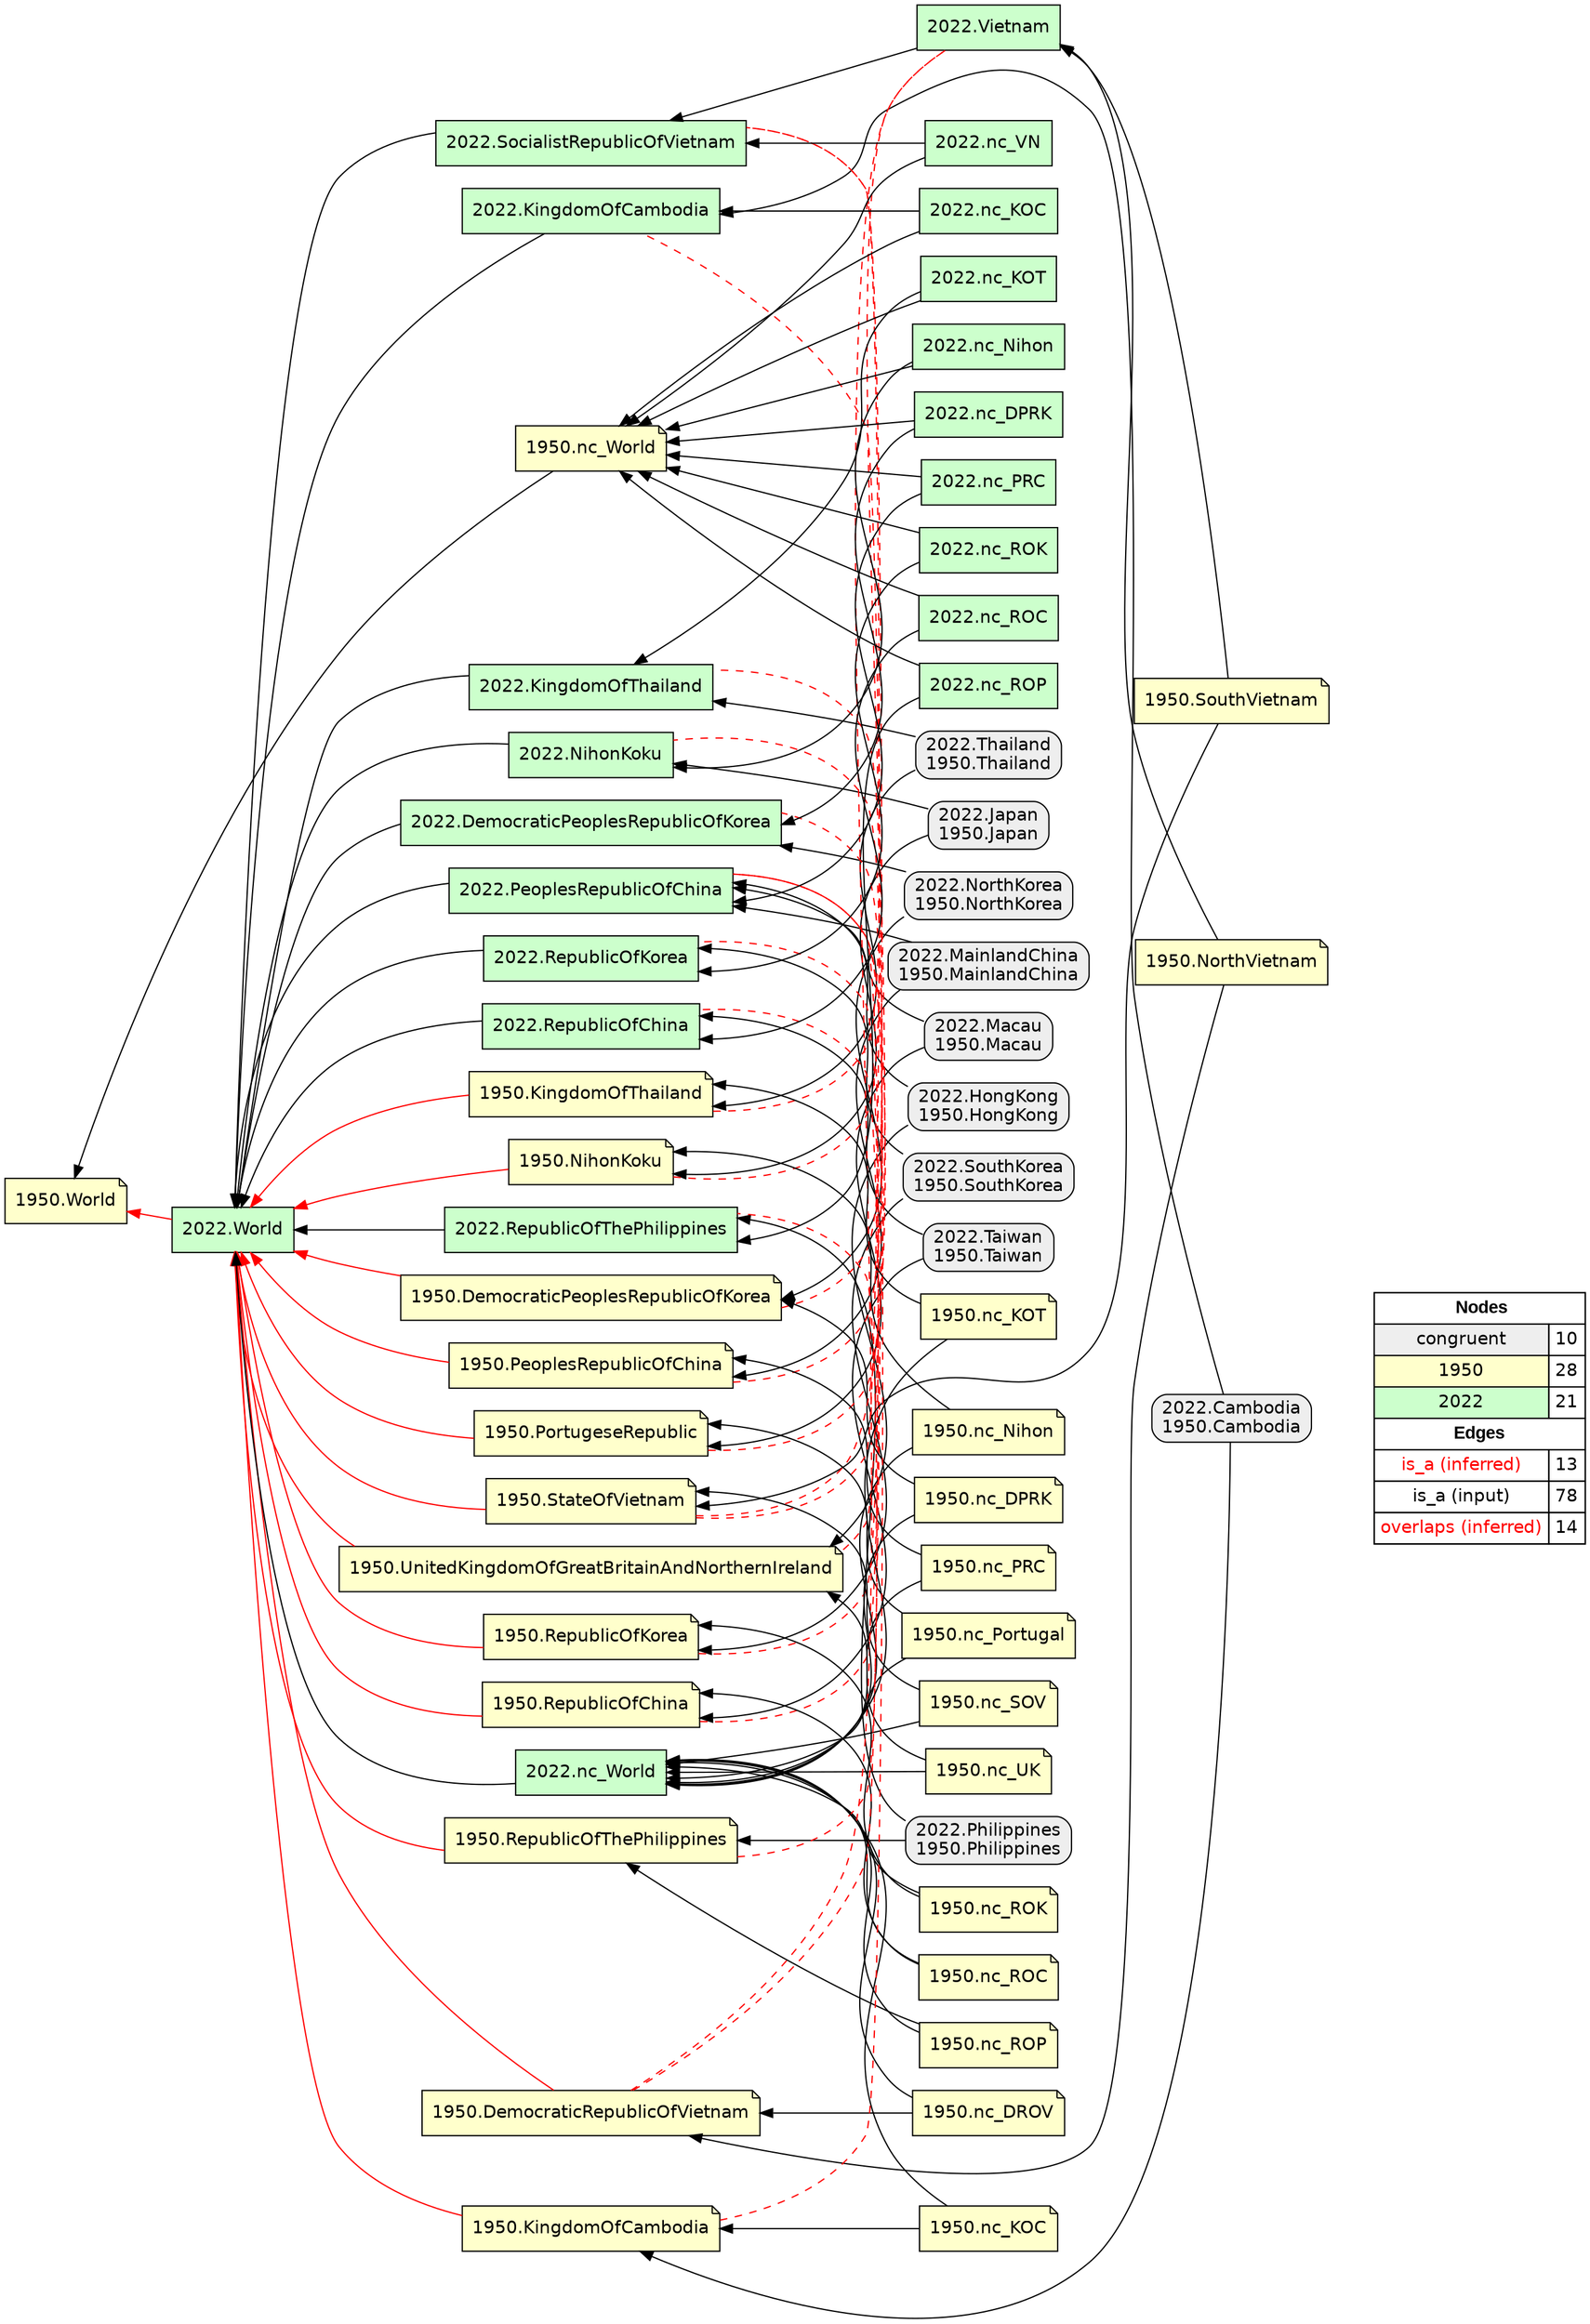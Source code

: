 digraph{
rankdir=RL
node[shape=box style="filled,rounded" fillcolor="#EEEEEE" fontname="helvetica"] 
"2022.Cambodia\n1950.Cambodia"
"2022.Macau\n1950.Macau"
"2022.Taiwan\n1950.Taiwan"
"2022.SouthKorea\n1950.SouthKorea"
"2022.Philippines\n1950.Philippines"
"2022.NorthKorea\n1950.NorthKorea"
"2022.MainlandChina\n1950.MainlandChina"
"2022.Japan\n1950.Japan"
"2022.Thailand\n1950.Thailand"
"2022.HongKong\n1950.HongKong"
node[shape=note style=filled fillcolor="#FFFFCC" fontname="helvetica"] 
"1950.World"
"1950.PeoplesRepublicOfChina"
"1950.KingdomOfThailand"
"1950.NihonKoku"
"1950.PortugeseRepublic"
"1950.nc_UK"
"1950.UnitedKingdomOfGreatBritainAndNorthernIreland"
"1950.nc_SOV"
"1950.NorthVietnam"
"1950.nc_World"
"1950.DemocraticPeoplesRepublicOfKorea"
"1950.RepublicOfKorea"
"1950.RepublicOfChina"
"1950.nc_PRC"
"1950.nc_ROC"
"1950.nc_ROK"
"1950.nc_ROP"
"1950.nc_Portugal"
"1950.nc_Nihon"
"1950.DemocraticRepublicOfVietnam"
"1950.nc_DPRK"
"1950.RepublicOfThePhilippines"
"1950.SouthVietnam"
"1950.nc_DROV"
"1950.nc_KOT"
"1950.nc_KOC"
"1950.KingdomOfCambodia"
"1950.StateOfVietnam"
node[shape=box style=filled fillcolor="#CCFFCC" fontname="helvetica"] 
"2022.nc_VN"
"2022.RepublicOfKorea"
"2022.DemocraticPeoplesRepublicOfKorea"
"2022.nc_World"
"2022.PeoplesRepublicOfChina"
"2022.nc_ROC"
"2022.RepublicOfChina"
"2022.SocialistRepublicOfVietnam"
"2022.nc_KOT"
"2022.KingdomOfCambodia"
"2022.nc_Nihon"
"2022.Vietnam"
"2022.nc_DPRK"
"2022.NihonKoku"
"2022.World"
"2022.KingdomOfThailand"
"2022.nc_PRC"
"2022.nc_ROK"
"2022.nc_KOC"
"2022.nc_ROP"
"2022.RepublicOfThePhilippines"
edge[arrowhead=normal style=solid color="#FF0000" constraint=true penwidth=1]
"1950.PortugeseRepublic" -> "2022.World"
"1950.DemocraticPeoplesRepublicOfKorea" -> "2022.World"
"1950.StateOfVietnam" -> "2022.World"
"1950.NihonKoku" -> "2022.World"
"1950.KingdomOfCambodia" -> "2022.World"
"1950.RepublicOfKorea" -> "2022.World"
"1950.PeoplesRepublicOfChina" -> "2022.World"
"1950.DemocraticRepublicOfVietnam" -> "2022.World"
"1950.KingdomOfThailand" -> "2022.World"
"2022.World" -> "1950.World"
"1950.RepublicOfChina" -> "2022.World"
"1950.UnitedKingdomOfGreatBritainAndNorthernIreland" -> "2022.World"
"1950.RepublicOfThePhilippines" -> "2022.World"
edge[arrowhead=normal style=solid color="#000000" constraint=true penwidth=1]
"2022.MainlandChina\n1950.MainlandChina" -> "1950.PeoplesRepublicOfChina"
"2022.nc_KOC" -> "1950.nc_World"
"2022.nc_ROC" -> "2022.RepublicOfChina"
"2022.nc_DPRK" -> "2022.DemocraticPeoplesRepublicOfKorea"
"1950.nc_ROP" -> "1950.RepublicOfThePhilippines"
"2022.nc_VN" -> "2022.SocialistRepublicOfVietnam"
"1950.nc_ROK" -> "2022.nc_World"
"1950.nc_ROC" -> "1950.RepublicOfChina"
"2022.nc_ROP" -> "1950.nc_World"
"1950.nc_Nihon" -> "2022.nc_World"
"2022.MainlandChina\n1950.MainlandChina" -> "2022.PeoplesRepublicOfChina"
"2022.nc_ROK" -> "2022.RepublicOfKorea"
"1950.nc_KOC" -> "1950.KingdomOfCambodia"
"2022.nc_Nihon" -> "2022.NihonKoku"
"2022.Philippines\n1950.Philippines" -> "1950.RepublicOfThePhilippines"
"1950.nc_DPRK" -> "2022.nc_World"
"2022.nc_ROC" -> "1950.nc_World"
"2022.RepublicOfChina" -> "2022.World"
"2022.nc_Nihon" -> "1950.nc_World"
"2022.nc_DPRK" -> "1950.nc_World"
"2022.Macau\n1950.Macau" -> "2022.PeoplesRepublicOfChina"
"1950.NorthVietnam" -> "2022.Vietnam"
"2022.nc_KOT" -> "2022.KingdomOfThailand"
"2022.Cambodia\n1950.Cambodia" -> "1950.KingdomOfCambodia"
"1950.nc_World" -> "1950.World"
"2022.KingdomOfCambodia" -> "2022.World"
"2022.Philippines\n1950.Philippines" -> "2022.RepublicOfThePhilippines"
"1950.nc_DPRK" -> "1950.DemocraticPeoplesRepublicOfKorea"
"2022.nc_KOT" -> "1950.nc_World"
"2022.Thailand\n1950.Thailand" -> "2022.KingdomOfThailand"
"2022.HongKong\n1950.HongKong" -> "1950.UnitedKingdomOfGreatBritainAndNorthernIreland"
"2022.SocialistRepublicOfVietnam" -> "2022.World"
"2022.NorthKorea\n1950.NorthKorea" -> "2022.DemocraticPeoplesRepublicOfKorea"
"2022.Macau\n1950.Macau" -> "1950.PortugeseRepublic"
"1950.nc_ROC" -> "2022.nc_World"
"1950.nc_UK" -> "2022.nc_World"
"1950.nc_SOV" -> "2022.nc_World"
"1950.nc_KOT" -> "1950.KingdomOfThailand"
"1950.NorthVietnam" -> "1950.DemocraticRepublicOfVietnam"
"1950.nc_ROK" -> "1950.RepublicOfKorea"
"2022.DemocraticPeoplesRepublicOfKorea" -> "2022.World"
"1950.SouthVietnam" -> "1950.StateOfVietnam"
"2022.NihonKoku" -> "2022.World"
"1950.nc_Portugal" -> "2022.nc_World"
"2022.Japan\n1950.Japan" -> "2022.NihonKoku"
"2022.HongKong\n1950.HongKong" -> "2022.PeoplesRepublicOfChina"
"2022.Taiwan\n1950.Taiwan" -> "1950.RepublicOfChina"
"2022.nc_ROP" -> "2022.RepublicOfThePhilippines"
"1950.nc_Portugal" -> "1950.PortugeseRepublic"
"1950.nc_ROP" -> "2022.nc_World"
"1950.nc_Nihon" -> "1950.NihonKoku"
"2022.nc_ROK" -> "1950.nc_World"
"2022.Thailand\n1950.Thailand" -> "1950.KingdomOfThailand"
"1950.nc_KOC" -> "2022.nc_World"
"2022.nc_World" -> "2022.World"
"1950.nc_SOV" -> "1950.StateOfVietnam"
"2022.Vietnam" -> "2022.SocialistRepublicOfVietnam"
"2022.RepublicOfThePhilippines" -> "2022.World"
"2022.SouthKorea\n1950.SouthKorea" -> "1950.RepublicOfKorea"
"2022.Cambodia\n1950.Cambodia" -> "2022.KingdomOfCambodia"
"2022.nc_VN" -> "1950.nc_World"
"2022.PeoplesRepublicOfChina" -> "2022.World"
"2022.Japan\n1950.Japan" -> "1950.NihonKoku"
"1950.nc_DROV" -> "2022.nc_World"
"1950.SouthVietnam" -> "2022.Vietnam"
"1950.nc_UK" -> "1950.UnitedKingdomOfGreatBritainAndNorthernIreland"
"1950.nc_PRC" -> "1950.PeoplesRepublicOfChina"
"2022.Taiwan\n1950.Taiwan" -> "2022.RepublicOfChina"
"1950.nc_DROV" -> "1950.DemocraticRepublicOfVietnam"
"2022.nc_PRC" -> "1950.nc_World"
"2022.SouthKorea\n1950.SouthKorea" -> "2022.RepublicOfKorea"
"2022.nc_KOC" -> "2022.KingdomOfCambodia"
"2022.NorthKorea\n1950.NorthKorea" -> "1950.DemocraticPeoplesRepublicOfKorea"
"1950.nc_PRC" -> "2022.nc_World"
"1950.nc_KOT" -> "2022.nc_World"
"2022.KingdomOfThailand" -> "2022.World"
"2022.nc_PRC" -> "2022.PeoplesRepublicOfChina"
"2022.RepublicOfKorea" -> "2022.World"
edge[arrowhead=normal style=dotted color="#000000" constraint=true penwidth=1]
edge[arrowhead=none style=dashed color="#FF0000" constraint=false penwidth=1]
"1950.DemocraticRepublicOfVietnam" -> "2022.Vietnam"
"1950.PortugeseRepublic" -> "2022.PeoplesRepublicOfChina"
"1950.RepublicOfThePhilippines" -> "2022.RepublicOfThePhilippines"
"1950.RepublicOfChina" -> "2022.RepublicOfChina"
"1950.DemocraticRepublicOfVietnam" -> "2022.SocialistRepublicOfVietnam"
"1950.DemocraticPeoplesRepublicOfKorea" -> "2022.DemocraticPeoplesRepublicOfKorea"
"1950.PeoplesRepublicOfChina" -> "2022.PeoplesRepublicOfChina"
"1950.NihonKoku" -> "2022.NihonKoku"
"1950.StateOfVietnam" -> "2022.SocialistRepublicOfVietnam"
"1950.KingdomOfThailand" -> "2022.KingdomOfThailand"
"1950.StateOfVietnam" -> "2022.Vietnam"
"1950.RepublicOfKorea" -> "2022.RepublicOfKorea"
"1950.UnitedKingdomOfGreatBritainAndNorthernIreland" -> "2022.PeoplesRepublicOfChina"
"1950.KingdomOfCambodia" -> "2022.KingdomOfCambodia"
node[shape=box] 
{rank=source Legend [fillcolor= white margin=0 label=< 
 <TABLE BORDER="0" CELLBORDER="1" CELLSPACING="0" CELLPADDING="4"> 
<TR> <TD COLSPAN="2"><font face="Arial Black"> Nodes</font></TD> </TR> 
<TR> 
 <TD bgcolor="#EEEEEE" fontname="helvetica">congruent</TD> 
 <TD>10</TD> 
 </TR> 
<TR> 
 <TD bgcolor="#FFFFCC" fontname="helvetica">1950</TD> 
 <TD>28</TD> 
 </TR> 
<TR> 
 <TD bgcolor="#CCFFCC" fontname="helvetica">2022</TD> 
 <TD>21</TD> 
 </TR> 
<TR> <TD COLSPAN="2"><font face = "Arial Black"> Edges </font></TD> </TR> 
<TR> 
 <TD><font color ="#FF0000">is_a (inferred)</font></TD><TD>13</TD>
</TR>
<TR> 
 <TD><font color ="#000000">is_a (input)</font></TD><TD>78</TD>
</TR>
<TR> 
 <TD><font color ="#FF0000">overlaps (inferred)</font></TD><TD>14</TD>
</TR>
</TABLE> 
 >] } 
}